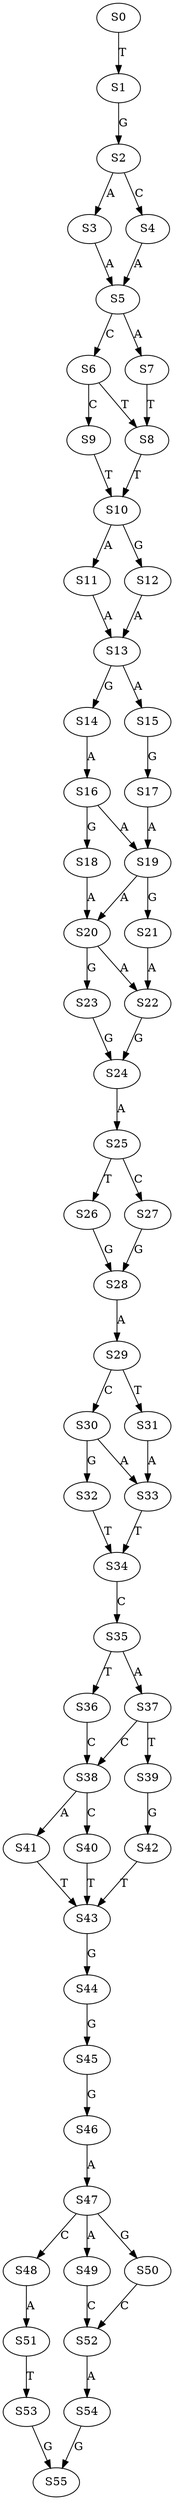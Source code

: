 strict digraph  {
	S0 -> S1 [ label = T ];
	S1 -> S2 [ label = G ];
	S2 -> S3 [ label = A ];
	S2 -> S4 [ label = C ];
	S3 -> S5 [ label = A ];
	S4 -> S5 [ label = A ];
	S5 -> S6 [ label = C ];
	S5 -> S7 [ label = A ];
	S6 -> S8 [ label = T ];
	S6 -> S9 [ label = C ];
	S7 -> S8 [ label = T ];
	S8 -> S10 [ label = T ];
	S9 -> S10 [ label = T ];
	S10 -> S11 [ label = A ];
	S10 -> S12 [ label = G ];
	S11 -> S13 [ label = A ];
	S12 -> S13 [ label = A ];
	S13 -> S14 [ label = G ];
	S13 -> S15 [ label = A ];
	S14 -> S16 [ label = A ];
	S15 -> S17 [ label = G ];
	S16 -> S18 [ label = G ];
	S16 -> S19 [ label = A ];
	S17 -> S19 [ label = A ];
	S18 -> S20 [ label = A ];
	S19 -> S21 [ label = G ];
	S19 -> S20 [ label = A ];
	S20 -> S22 [ label = A ];
	S20 -> S23 [ label = G ];
	S21 -> S22 [ label = A ];
	S22 -> S24 [ label = G ];
	S23 -> S24 [ label = G ];
	S24 -> S25 [ label = A ];
	S25 -> S26 [ label = T ];
	S25 -> S27 [ label = C ];
	S26 -> S28 [ label = G ];
	S27 -> S28 [ label = G ];
	S28 -> S29 [ label = A ];
	S29 -> S30 [ label = C ];
	S29 -> S31 [ label = T ];
	S30 -> S32 [ label = G ];
	S30 -> S33 [ label = A ];
	S31 -> S33 [ label = A ];
	S32 -> S34 [ label = T ];
	S33 -> S34 [ label = T ];
	S34 -> S35 [ label = C ];
	S35 -> S36 [ label = T ];
	S35 -> S37 [ label = A ];
	S36 -> S38 [ label = C ];
	S37 -> S39 [ label = T ];
	S37 -> S38 [ label = C ];
	S38 -> S40 [ label = C ];
	S38 -> S41 [ label = A ];
	S39 -> S42 [ label = G ];
	S40 -> S43 [ label = T ];
	S41 -> S43 [ label = T ];
	S42 -> S43 [ label = T ];
	S43 -> S44 [ label = G ];
	S44 -> S45 [ label = G ];
	S45 -> S46 [ label = G ];
	S46 -> S47 [ label = A ];
	S47 -> S48 [ label = C ];
	S47 -> S49 [ label = A ];
	S47 -> S50 [ label = G ];
	S48 -> S51 [ label = A ];
	S49 -> S52 [ label = C ];
	S50 -> S52 [ label = C ];
	S51 -> S53 [ label = T ];
	S52 -> S54 [ label = A ];
	S53 -> S55 [ label = G ];
	S54 -> S55 [ label = G ];
}
